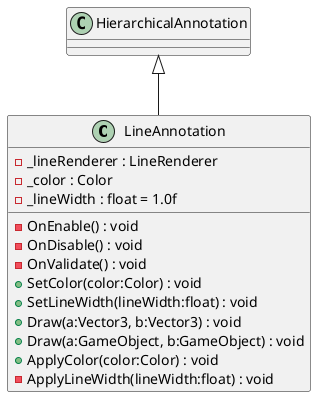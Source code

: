 @startuml
class LineAnnotation {
    - _lineRenderer : LineRenderer
    - _color : Color
    - _lineWidth : float = 1.0f
    - OnEnable() : void
    - OnDisable() : void
    - OnValidate() : void
    + SetColor(color:Color) : void
    + SetLineWidth(lineWidth:float) : void
    + Draw(a:Vector3, b:Vector3) : void
    + Draw(a:GameObject, b:GameObject) : void
    + ApplyColor(color:Color) : void
    - ApplyLineWidth(lineWidth:float) : void
}
HierarchicalAnnotation <|-- LineAnnotation
@enduml
